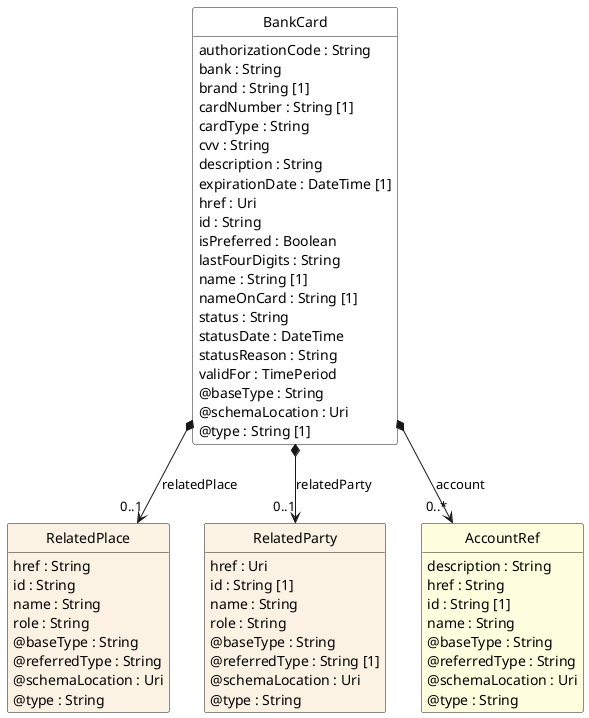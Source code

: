 @startuml
hide circle
hide methods
hide stereotype
show <<Enumeration>> stereotype
skinparam class {
   BackgroundColor<<Enumeration>> #E6F5F7
   BackgroundColor<<Ref>> #FFFFE0
   BackgroundColor<<Pivot>> #FFFFFFF
   BackgroundColor<<SimpleType>> #E2F0DA
   BackgroundColor #FCF2E3
}

class BankCard <<Pivot>> {
    authorizationCode : String
    bank : String
    brand : String [1]
    cardNumber : String [1]
    cardType : String
    cvv : String
    description : String
    expirationDate : DateTime [1]
    href : Uri
    id : String
    isPreferred : Boolean
    lastFourDigits : String
    name : String [1]
    nameOnCard : String [1]
    status : String
    statusDate : DateTime
    statusReason : String
    validFor : TimePeriod
    @baseType : String
    @schemaLocation : Uri
    @type : String [1]
}

class RelatedPlace  {
    href : String
    id : String
    name : String
    role : String
    @baseType : String
    @referredType : String
    @schemaLocation : Uri
    @type : String
}

class RelatedParty  {
    href : Uri
    id : String [1]
    name : String
    role : String
    @baseType : String
    @referredType : String [1]
    @schemaLocation : Uri
    @type : String
}

class AccountRef  <<Ref>> {
    description : String
    href : String
    id : String [1]
    name : String
    @baseType : String
    @referredType : String
    @schemaLocation : Uri
    @type : String
}

BankCard *-->  "0..1" RelatedParty : relatedParty

BankCard *-->  "0..*" AccountRef : account

BankCard *-->  "0..1" RelatedPlace : relatedPlace

@enduml